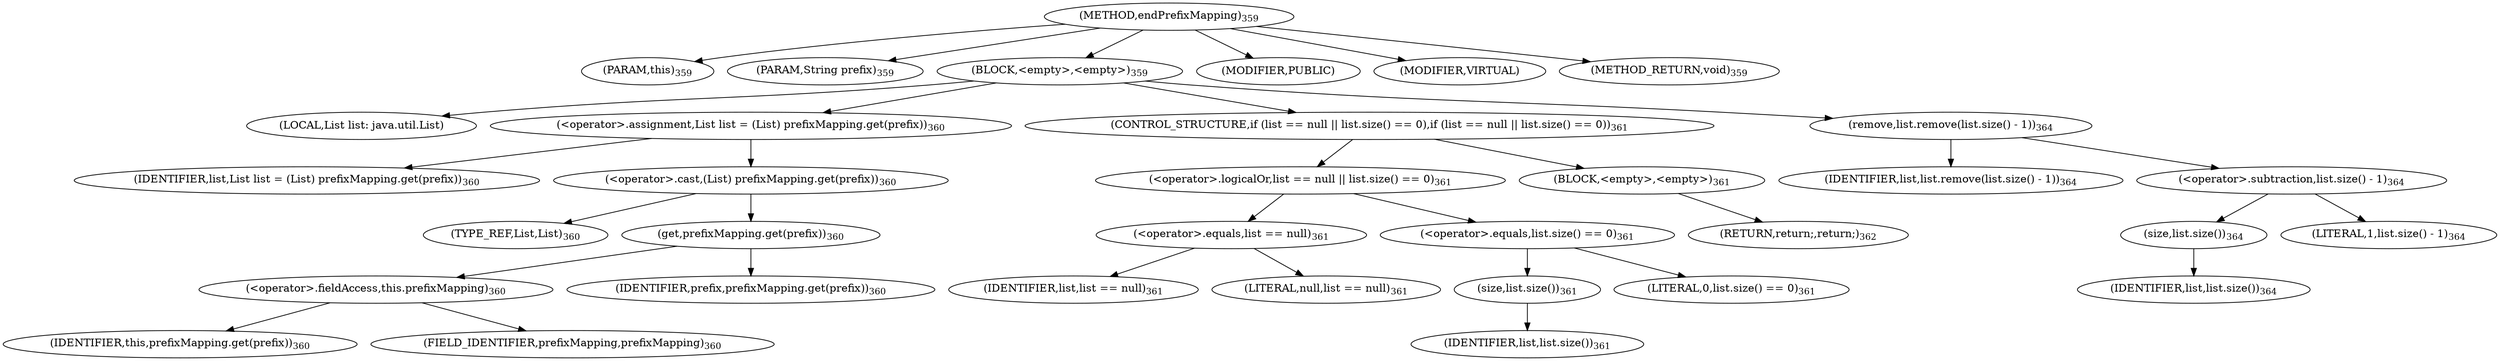 digraph "endPrefixMapping" {  
"496" [label = <(METHOD,endPrefixMapping)<SUB>359</SUB>> ]
"497" [label = <(PARAM,this)<SUB>359</SUB>> ]
"498" [label = <(PARAM,String prefix)<SUB>359</SUB>> ]
"499" [label = <(BLOCK,&lt;empty&gt;,&lt;empty&gt;)<SUB>359</SUB>> ]
"500" [label = <(LOCAL,List list: java.util.List)> ]
"501" [label = <(&lt;operator&gt;.assignment,List list = (List) prefixMapping.get(prefix))<SUB>360</SUB>> ]
"502" [label = <(IDENTIFIER,list,List list = (List) prefixMapping.get(prefix))<SUB>360</SUB>> ]
"503" [label = <(&lt;operator&gt;.cast,(List) prefixMapping.get(prefix))<SUB>360</SUB>> ]
"504" [label = <(TYPE_REF,List,List)<SUB>360</SUB>> ]
"505" [label = <(get,prefixMapping.get(prefix))<SUB>360</SUB>> ]
"506" [label = <(&lt;operator&gt;.fieldAccess,this.prefixMapping)<SUB>360</SUB>> ]
"507" [label = <(IDENTIFIER,this,prefixMapping.get(prefix))<SUB>360</SUB>> ]
"508" [label = <(FIELD_IDENTIFIER,prefixMapping,prefixMapping)<SUB>360</SUB>> ]
"509" [label = <(IDENTIFIER,prefix,prefixMapping.get(prefix))<SUB>360</SUB>> ]
"510" [label = <(CONTROL_STRUCTURE,if (list == null || list.size() == 0),if (list == null || list.size() == 0))<SUB>361</SUB>> ]
"511" [label = <(&lt;operator&gt;.logicalOr,list == null || list.size() == 0)<SUB>361</SUB>> ]
"512" [label = <(&lt;operator&gt;.equals,list == null)<SUB>361</SUB>> ]
"513" [label = <(IDENTIFIER,list,list == null)<SUB>361</SUB>> ]
"514" [label = <(LITERAL,null,list == null)<SUB>361</SUB>> ]
"515" [label = <(&lt;operator&gt;.equals,list.size() == 0)<SUB>361</SUB>> ]
"516" [label = <(size,list.size())<SUB>361</SUB>> ]
"517" [label = <(IDENTIFIER,list,list.size())<SUB>361</SUB>> ]
"518" [label = <(LITERAL,0,list.size() == 0)<SUB>361</SUB>> ]
"519" [label = <(BLOCK,&lt;empty&gt;,&lt;empty&gt;)<SUB>361</SUB>> ]
"520" [label = <(RETURN,return;,return;)<SUB>362</SUB>> ]
"521" [label = <(remove,list.remove(list.size() - 1))<SUB>364</SUB>> ]
"522" [label = <(IDENTIFIER,list,list.remove(list.size() - 1))<SUB>364</SUB>> ]
"523" [label = <(&lt;operator&gt;.subtraction,list.size() - 1)<SUB>364</SUB>> ]
"524" [label = <(size,list.size())<SUB>364</SUB>> ]
"525" [label = <(IDENTIFIER,list,list.size())<SUB>364</SUB>> ]
"526" [label = <(LITERAL,1,list.size() - 1)<SUB>364</SUB>> ]
"527" [label = <(MODIFIER,PUBLIC)> ]
"528" [label = <(MODIFIER,VIRTUAL)> ]
"529" [label = <(METHOD_RETURN,void)<SUB>359</SUB>> ]
  "496" -> "497" 
  "496" -> "498" 
  "496" -> "499" 
  "496" -> "527" 
  "496" -> "528" 
  "496" -> "529" 
  "499" -> "500" 
  "499" -> "501" 
  "499" -> "510" 
  "499" -> "521" 
  "501" -> "502" 
  "501" -> "503" 
  "503" -> "504" 
  "503" -> "505" 
  "505" -> "506" 
  "505" -> "509" 
  "506" -> "507" 
  "506" -> "508" 
  "510" -> "511" 
  "510" -> "519" 
  "511" -> "512" 
  "511" -> "515" 
  "512" -> "513" 
  "512" -> "514" 
  "515" -> "516" 
  "515" -> "518" 
  "516" -> "517" 
  "519" -> "520" 
  "521" -> "522" 
  "521" -> "523" 
  "523" -> "524" 
  "523" -> "526" 
  "524" -> "525" 
}
